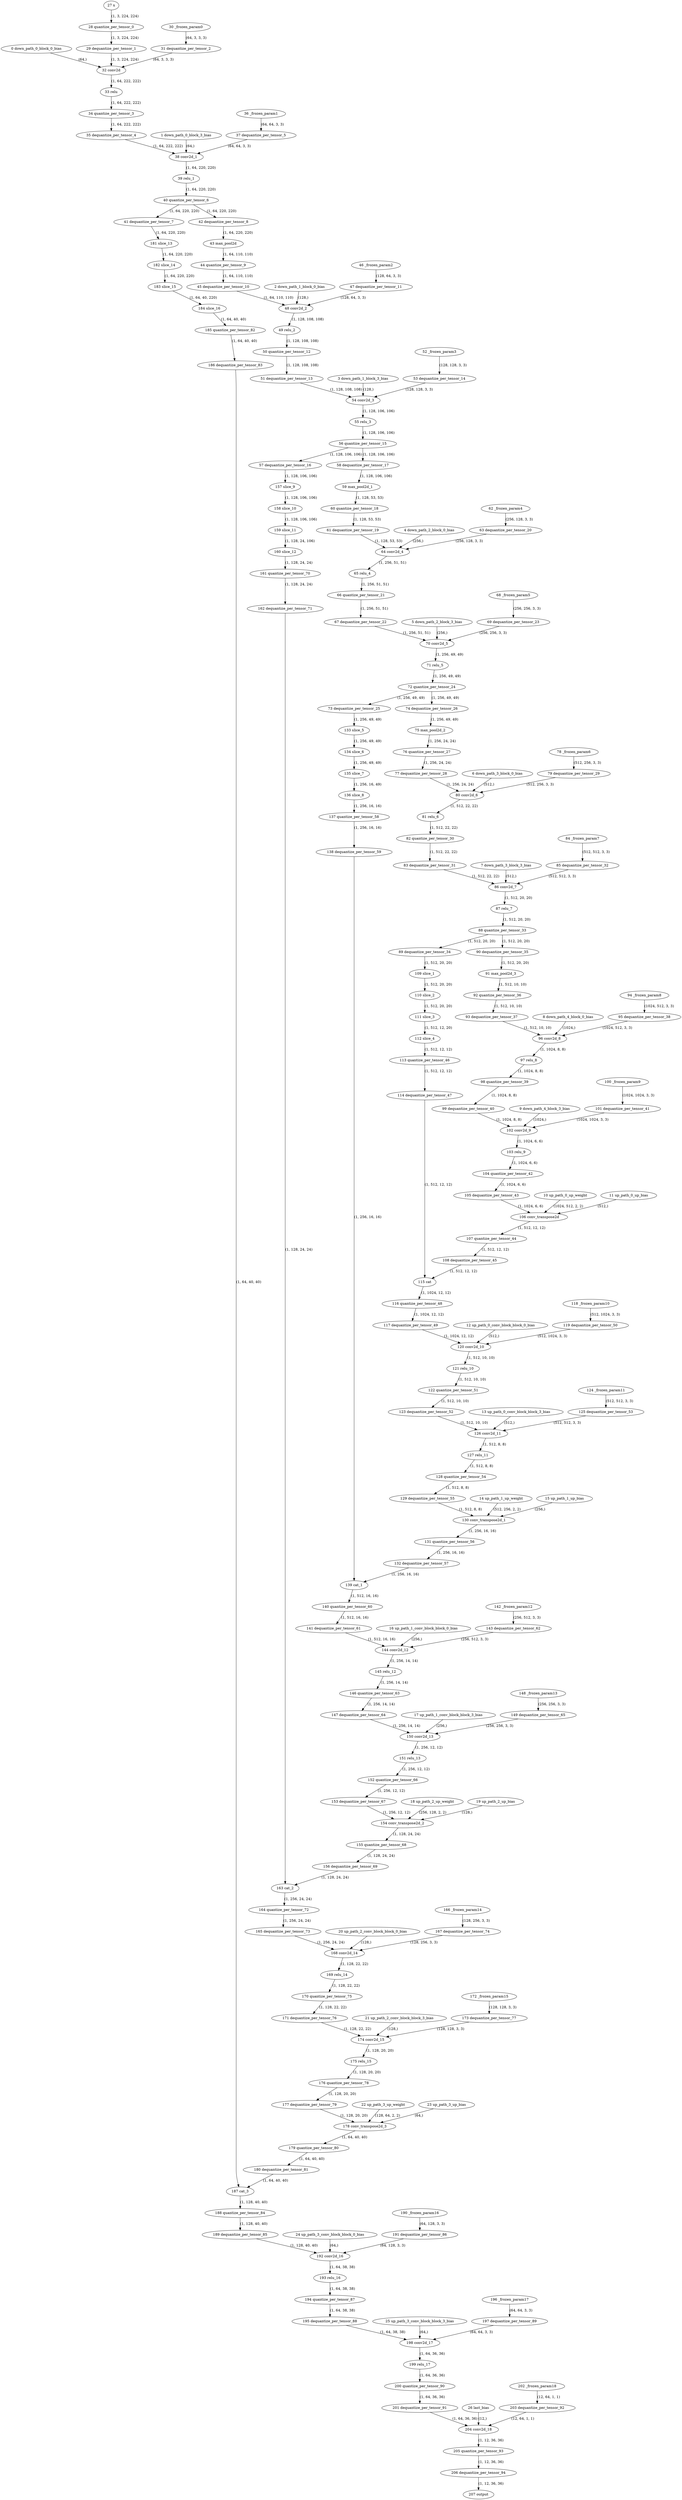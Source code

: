 strict digraph {
"0 down_path_0_block_0_bias" [id=0, type="get_attr"];
"1 down_path_0_block_3_bias" [id=1, type="get_attr"];
"2 down_path_1_block_0_bias" [id=2, type="get_attr"];
"3 down_path_1_block_3_bias" [id=3, type="get_attr"];
"4 down_path_2_block_0_bias" [id=4, type="get_attr"];
"5 down_path_2_block_3_bias" [id=5, type="get_attr"];
"6 down_path_3_block_0_bias" [id=6, type="get_attr"];
"7 down_path_3_block_3_bias" [id=7, type="get_attr"];
"8 down_path_4_block_0_bias" [id=8, type="get_attr"];
"9 down_path_4_block_3_bias" [id=9, type="get_attr"];
"10 up_path_0_up_weight" [id=10, type="get_attr"];
"11 up_path_0_up_bias" [id=11, type="get_attr"];
"12 up_path_0_conv_block_block_0_bias" [id=12, type="get_attr"];
"13 up_path_0_conv_block_block_3_bias" [id=13, type="get_attr"];
"14 up_path_1_up_weight" [id=14, type="get_attr"];
"15 up_path_1_up_bias" [id=15, type="get_attr"];
"16 up_path_1_conv_block_block_0_bias" [id=16, type="get_attr"];
"17 up_path_1_conv_block_block_3_bias" [id=17, type="get_attr"];
"18 up_path_2_up_weight" [id=18, type="get_attr"];
"19 up_path_2_up_bias" [id=19, type="get_attr"];
"20 up_path_2_conv_block_block_0_bias" [id=20, type="get_attr"];
"21 up_path_2_conv_block_block_3_bias" [id=21, type="get_attr"];
"22 up_path_3_up_weight" [id=22, type="get_attr"];
"23 up_path_3_up_bias" [id=23, type="get_attr"];
"24 up_path_3_conv_block_block_0_bias" [id=24, type="get_attr"];
"25 up_path_3_conv_block_block_3_bias" [id=25, type="get_attr"];
"26 last_bias" [id=26, type="get_attr"];
"27 x" [id=27, type=input];
"28 quantize_per_tensor_0" [id=28, type="quantize_per_tensor"];
"29 dequantize_per_tensor_1" [id=29, type="dequantize_per_tensor"];
"30 _frozen_param0" [id=30, type="get_attr"];
"31 dequantize_per_tensor_2" [id=31, type="dequantize_per_tensor"];
"32 conv2d" [id=32, type=conv2d];
"33 relu" [id=33, type=relu];
"34 quantize_per_tensor_3" [id=34, type="quantize_per_tensor"];
"35 dequantize_per_tensor_4" [id=35, type="dequantize_per_tensor"];
"36 _frozen_param1" [id=36, type="get_attr"];
"37 dequantize_per_tensor_5" [id=37, type="dequantize_per_tensor"];
"38 conv2d_1" [id=38, type=conv2d];
"39 relu_1" [id=39, type=relu];
"40 quantize_per_tensor_6" [id=40, type="quantize_per_tensor"];
"41 dequantize_per_tensor_7" [id=41, type="dequantize_per_tensor"];
"42 dequantize_per_tensor_8" [id=42, type="dequantize_per_tensor"];
"43 max_pool2d" [id=43, type="max_pool2d"];
"44 quantize_per_tensor_9" [id=44, type="quantize_per_tensor"];
"45 dequantize_per_tensor_10" [id=45, type="dequantize_per_tensor"];
"46 _frozen_param2" [id=46, type="get_attr"];
"47 dequantize_per_tensor_11" [id=47, type="dequantize_per_tensor"];
"48 conv2d_2" [id=48, type=conv2d];
"49 relu_2" [id=49, type=relu];
"50 quantize_per_tensor_12" [id=50, type="quantize_per_tensor"];
"51 dequantize_per_tensor_13" [id=51, type="dequantize_per_tensor"];
"52 _frozen_param3" [id=52, type="get_attr"];
"53 dequantize_per_tensor_14" [id=53, type="dequantize_per_tensor"];
"54 conv2d_3" [id=54, type=conv2d];
"55 relu_3" [id=55, type=relu];
"56 quantize_per_tensor_15" [id=56, type="quantize_per_tensor"];
"57 dequantize_per_tensor_16" [id=57, type="dequantize_per_tensor"];
"58 dequantize_per_tensor_17" [id=58, type="dequantize_per_tensor"];
"59 max_pool2d_1" [id=59, type="max_pool2d"];
"60 quantize_per_tensor_18" [id=60, type="quantize_per_tensor"];
"61 dequantize_per_tensor_19" [id=61, type="dequantize_per_tensor"];
"62 _frozen_param4" [id=62, type="get_attr"];
"63 dequantize_per_tensor_20" [id=63, type="dequantize_per_tensor"];
"64 conv2d_4" [id=64, type=conv2d];
"65 relu_4" [id=65, type=relu];
"66 quantize_per_tensor_21" [id=66, type="quantize_per_tensor"];
"67 dequantize_per_tensor_22" [id=67, type="dequantize_per_tensor"];
"68 _frozen_param5" [id=68, type="get_attr"];
"69 dequantize_per_tensor_23" [id=69, type="dequantize_per_tensor"];
"70 conv2d_5" [id=70, type=conv2d];
"71 relu_5" [id=71, type=relu];
"72 quantize_per_tensor_24" [id=72, type="quantize_per_tensor"];
"73 dequantize_per_tensor_25" [id=73, type="dequantize_per_tensor"];
"74 dequantize_per_tensor_26" [id=74, type="dequantize_per_tensor"];
"75 max_pool2d_2" [id=75, type="max_pool2d"];
"76 quantize_per_tensor_27" [id=76, type="quantize_per_tensor"];
"77 dequantize_per_tensor_28" [id=77, type="dequantize_per_tensor"];
"78 _frozen_param6" [id=78, type="get_attr"];
"79 dequantize_per_tensor_29" [id=79, type="dequantize_per_tensor"];
"80 conv2d_6" [id=80, type=conv2d];
"81 relu_6" [id=81, type=relu];
"82 quantize_per_tensor_30" [id=82, type="quantize_per_tensor"];
"83 dequantize_per_tensor_31" [id=83, type="dequantize_per_tensor"];
"84 _frozen_param7" [id=84, type="get_attr"];
"85 dequantize_per_tensor_32" [id=85, type="dequantize_per_tensor"];
"86 conv2d_7" [id=86, type=conv2d];
"87 relu_7" [id=87, type=relu];
"88 quantize_per_tensor_33" [id=88, type="quantize_per_tensor"];
"89 dequantize_per_tensor_34" [id=89, type="dequantize_per_tensor"];
"90 dequantize_per_tensor_35" [id=90, type="dequantize_per_tensor"];
"91 max_pool2d_3" [id=91, type="max_pool2d"];
"92 quantize_per_tensor_36" [id=92, type="quantize_per_tensor"];
"93 dequantize_per_tensor_37" [id=93, type="dequantize_per_tensor"];
"94 _frozen_param8" [id=94, type="get_attr"];
"95 dequantize_per_tensor_38" [id=95, type="dequantize_per_tensor"];
"96 conv2d_8" [id=96, type=conv2d];
"97 relu_8" [id=97, type=relu];
"98 quantize_per_tensor_39" [id=98, type="quantize_per_tensor"];
"99 dequantize_per_tensor_40" [id=99, type="dequantize_per_tensor"];
"100 _frozen_param9" [id=100, type="get_attr"];
"101 dequantize_per_tensor_41" [id=101, type="dequantize_per_tensor"];
"102 conv2d_9" [id=102, type=conv2d];
"103 relu_9" [id=103, type=relu];
"104 quantize_per_tensor_42" [id=104, type="quantize_per_tensor"];
"105 dequantize_per_tensor_43" [id=105, type="dequantize_per_tensor"];
"106 conv_transpose2d" [id=106, type="conv_transpose2d"];
"107 quantize_per_tensor_44" [id=107, type="quantize_per_tensor"];
"108 dequantize_per_tensor_45" [id=108, type="dequantize_per_tensor"];
"109 slice_1" [id=109, type=slice];
"110 slice_2" [id=110, type=slice];
"111 slice_3" [id=111, type=slice];
"112 slice_4" [id=112, type=slice];
"113 quantize_per_tensor_46" [id=113, type="quantize_per_tensor"];
"114 dequantize_per_tensor_47" [id=114, type="dequantize_per_tensor"];
"115 cat" [id=115, type=cat];
"116 quantize_per_tensor_48" [id=116, type="quantize_per_tensor"];
"117 dequantize_per_tensor_49" [id=117, type="dequantize_per_tensor"];
"118 _frozen_param10" [id=118, type="get_attr"];
"119 dequantize_per_tensor_50" [id=119, type="dequantize_per_tensor"];
"120 conv2d_10" [id=120, type=conv2d];
"121 relu_10" [id=121, type=relu];
"122 quantize_per_tensor_51" [id=122, type="quantize_per_tensor"];
"123 dequantize_per_tensor_52" [id=123, type="dequantize_per_tensor"];
"124 _frozen_param11" [id=124, type="get_attr"];
"125 dequantize_per_tensor_53" [id=125, type="dequantize_per_tensor"];
"126 conv2d_11" [id=126, type=conv2d];
"127 relu_11" [id=127, type=relu];
"128 quantize_per_tensor_54" [id=128, type="quantize_per_tensor"];
"129 dequantize_per_tensor_55" [id=129, type="dequantize_per_tensor"];
"130 conv_transpose2d_1" [id=130, type="conv_transpose2d"];
"131 quantize_per_tensor_56" [id=131, type="quantize_per_tensor"];
"132 dequantize_per_tensor_57" [id=132, type="dequantize_per_tensor"];
"133 slice_5" [id=133, type=slice];
"134 slice_6" [id=134, type=slice];
"135 slice_7" [id=135, type=slice];
"136 slice_8" [id=136, type=slice];
"137 quantize_per_tensor_58" [id=137, type="quantize_per_tensor"];
"138 dequantize_per_tensor_59" [id=138, type="dequantize_per_tensor"];
"139 cat_1" [id=139, type=cat];
"140 quantize_per_tensor_60" [id=140, type="quantize_per_tensor"];
"141 dequantize_per_tensor_61" [id=141, type="dequantize_per_tensor"];
"142 _frozen_param12" [id=142, type="get_attr"];
"143 dequantize_per_tensor_62" [id=143, type="dequantize_per_tensor"];
"144 conv2d_12" [id=144, type=conv2d];
"145 relu_12" [id=145, type=relu];
"146 quantize_per_tensor_63" [id=146, type="quantize_per_tensor"];
"147 dequantize_per_tensor_64" [id=147, type="dequantize_per_tensor"];
"148 _frozen_param13" [id=148, type="get_attr"];
"149 dequantize_per_tensor_65" [id=149, type="dequantize_per_tensor"];
"150 conv2d_13" [id=150, type=conv2d];
"151 relu_13" [id=151, type=relu];
"152 quantize_per_tensor_66" [id=152, type="quantize_per_tensor"];
"153 dequantize_per_tensor_67" [id=153, type="dequantize_per_tensor"];
"154 conv_transpose2d_2" [id=154, type="conv_transpose2d"];
"155 quantize_per_tensor_68" [id=155, type="quantize_per_tensor"];
"156 dequantize_per_tensor_69" [id=156, type="dequantize_per_tensor"];
"157 slice_9" [id=157, type=slice];
"158 slice_10" [id=158, type=slice];
"159 slice_11" [id=159, type=slice];
"160 slice_12" [id=160, type=slice];
"161 quantize_per_tensor_70" [id=161, type="quantize_per_tensor"];
"162 dequantize_per_tensor_71" [id=162, type="dequantize_per_tensor"];
"163 cat_2" [id=163, type=cat];
"164 quantize_per_tensor_72" [id=164, type="quantize_per_tensor"];
"165 dequantize_per_tensor_73" [id=165, type="dequantize_per_tensor"];
"166 _frozen_param14" [id=166, type="get_attr"];
"167 dequantize_per_tensor_74" [id=167, type="dequantize_per_tensor"];
"168 conv2d_14" [id=168, type=conv2d];
"169 relu_14" [id=169, type=relu];
"170 quantize_per_tensor_75" [id=170, type="quantize_per_tensor"];
"171 dequantize_per_tensor_76" [id=171, type="dequantize_per_tensor"];
"172 _frozen_param15" [id=172, type="get_attr"];
"173 dequantize_per_tensor_77" [id=173, type="dequantize_per_tensor"];
"174 conv2d_15" [id=174, type=conv2d];
"175 relu_15" [id=175, type=relu];
"176 quantize_per_tensor_78" [id=176, type="quantize_per_tensor"];
"177 dequantize_per_tensor_79" [id=177, type="dequantize_per_tensor"];
"178 conv_transpose2d_3" [id=178, type="conv_transpose2d"];
"179 quantize_per_tensor_80" [id=179, type="quantize_per_tensor"];
"180 dequantize_per_tensor_81" [id=180, type="dequantize_per_tensor"];
"181 slice_13" [id=181, type=slice];
"182 slice_14" [id=182, type=slice];
"183 slice_15" [id=183, type=slice];
"184 slice_16" [id=184, type=slice];
"185 quantize_per_tensor_82" [id=185, type="quantize_per_tensor"];
"186 dequantize_per_tensor_83" [id=186, type="dequantize_per_tensor"];
"187 cat_3" [id=187, type=cat];
"188 quantize_per_tensor_84" [id=188, type="quantize_per_tensor"];
"189 dequantize_per_tensor_85" [id=189, type="dequantize_per_tensor"];
"190 _frozen_param16" [id=190, type="get_attr"];
"191 dequantize_per_tensor_86" [id=191, type="dequantize_per_tensor"];
"192 conv2d_16" [id=192, type=conv2d];
"193 relu_16" [id=193, type=relu];
"194 quantize_per_tensor_87" [id=194, type="quantize_per_tensor"];
"195 dequantize_per_tensor_88" [id=195, type="dequantize_per_tensor"];
"196 _frozen_param17" [id=196, type="get_attr"];
"197 dequantize_per_tensor_89" [id=197, type="dequantize_per_tensor"];
"198 conv2d_17" [id=198, type=conv2d];
"199 relu_17" [id=199, type=relu];
"200 quantize_per_tensor_90" [id=200, type="quantize_per_tensor"];
"201 dequantize_per_tensor_91" [id=201, type="dequantize_per_tensor"];
"202 _frozen_param18" [id=202, type="get_attr"];
"203 dequantize_per_tensor_92" [id=203, type="dequantize_per_tensor"];
"204 conv2d_18" [id=204, type=conv2d];
"205 quantize_per_tensor_93" [id=205, type="quantize_per_tensor"];
"206 dequantize_per_tensor_94" [id=206, type="dequantize_per_tensor"];
"207 output" [id=207, type=output];
"0 down_path_0_block_0_bias" -> "32 conv2d" [style=solid, label="(64,)"];
"1 down_path_0_block_3_bias" -> "38 conv2d_1" [style=solid, label="(64,)"];
"2 down_path_1_block_0_bias" -> "48 conv2d_2" [style=solid, label="(128,)"];
"3 down_path_1_block_3_bias" -> "54 conv2d_3" [style=solid, label="(128,)"];
"4 down_path_2_block_0_bias" -> "64 conv2d_4" [style=solid, label="(256,)"];
"5 down_path_2_block_3_bias" -> "70 conv2d_5" [style=solid, label="(256,)"];
"6 down_path_3_block_0_bias" -> "80 conv2d_6" [style=solid, label="(512,)"];
"7 down_path_3_block_3_bias" -> "86 conv2d_7" [style=solid, label="(512,)"];
"8 down_path_4_block_0_bias" -> "96 conv2d_8" [style=solid, label="(1024,)"];
"9 down_path_4_block_3_bias" -> "102 conv2d_9" [style=solid, label="(1024,)"];
"10 up_path_0_up_weight" -> "106 conv_transpose2d" [style=solid, label="(1024, 512, 2, 2)"];
"11 up_path_0_up_bias" -> "106 conv_transpose2d" [style=solid, label="(512,)"];
"12 up_path_0_conv_block_block_0_bias" -> "120 conv2d_10" [style=solid, label="(512,)"];
"13 up_path_0_conv_block_block_3_bias" -> "126 conv2d_11" [style=solid, label="(512,)"];
"14 up_path_1_up_weight" -> "130 conv_transpose2d_1" [style=solid, label="(512, 256, 2, 2)"];
"15 up_path_1_up_bias" -> "130 conv_transpose2d_1" [style=solid, label="(256,)"];
"16 up_path_1_conv_block_block_0_bias" -> "144 conv2d_12" [style=solid, label="(256,)"];
"17 up_path_1_conv_block_block_3_bias" -> "150 conv2d_13" [style=solid, label="(256,)"];
"18 up_path_2_up_weight" -> "154 conv_transpose2d_2" [style=solid, label="(256, 128, 2, 2)"];
"19 up_path_2_up_bias" -> "154 conv_transpose2d_2" [style=solid, label="(128,)"];
"20 up_path_2_conv_block_block_0_bias" -> "168 conv2d_14" [style=solid, label="(128,)"];
"21 up_path_2_conv_block_block_3_bias" -> "174 conv2d_15" [style=solid, label="(128,)"];
"22 up_path_3_up_weight" -> "178 conv_transpose2d_3" [style=solid, label="(128, 64, 2, 2)"];
"23 up_path_3_up_bias" -> "178 conv_transpose2d_3" [style=solid, label="(64,)"];
"24 up_path_3_conv_block_block_0_bias" -> "192 conv2d_16" [style=solid, label="(64,)"];
"25 up_path_3_conv_block_block_3_bias" -> "198 conv2d_17" [style=solid, label="(64,)"];
"26 last_bias" -> "204 conv2d_18" [style=solid, label="(12,)"];
"27 x" -> "28 quantize_per_tensor_0" [style=solid, label="(1, 3, 224, 224)"];
"28 quantize_per_tensor_0" -> "29 dequantize_per_tensor_1" [style=solid, label="(1, 3, 224, 224)"];
"29 dequantize_per_tensor_1" -> "32 conv2d" [style=solid, label="(1, 3, 224, 224)"];
"30 _frozen_param0" -> "31 dequantize_per_tensor_2" [style=solid, label="(64, 3, 3, 3)"];
"31 dequantize_per_tensor_2" -> "32 conv2d" [style=solid, label="(64, 3, 3, 3)"];
"32 conv2d" -> "33 relu" [style=solid, label="(1, 64, 222, 222)"];
"33 relu" -> "34 quantize_per_tensor_3" [style=solid, label="(1, 64, 222, 222)"];
"34 quantize_per_tensor_3" -> "35 dequantize_per_tensor_4" [style=solid, label="(1, 64, 222, 222)"];
"35 dequantize_per_tensor_4" -> "38 conv2d_1" [style=solid, label="(1, 64, 222, 222)"];
"36 _frozen_param1" -> "37 dequantize_per_tensor_5" [style=solid, label="(64, 64, 3, 3)"];
"37 dequantize_per_tensor_5" -> "38 conv2d_1" [style=solid, label="(64, 64, 3, 3)"];
"38 conv2d_1" -> "39 relu_1" [style=solid, label="(1, 64, 220, 220)"];
"39 relu_1" -> "40 quantize_per_tensor_6" [style=solid, label="(1, 64, 220, 220)"];
"40 quantize_per_tensor_6" -> "41 dequantize_per_tensor_7" [style=solid, label="(1, 64, 220, 220)"];
"40 quantize_per_tensor_6" -> "42 dequantize_per_tensor_8" [style=solid, label="(1, 64, 220, 220)"];
"41 dequantize_per_tensor_7" -> "181 slice_13" [style=solid, label="(1, 64, 220, 220)"];
"42 dequantize_per_tensor_8" -> "43 max_pool2d" [style=solid, label="(1, 64, 220, 220)"];
"43 max_pool2d" -> "44 quantize_per_tensor_9" [style=solid, label="(1, 64, 110, 110)"];
"44 quantize_per_tensor_9" -> "45 dequantize_per_tensor_10" [style=solid, label="(1, 64, 110, 110)"];
"45 dequantize_per_tensor_10" -> "48 conv2d_2" [style=solid, label="(1, 64, 110, 110)"];
"46 _frozen_param2" -> "47 dequantize_per_tensor_11" [style=solid, label="(128, 64, 3, 3)"];
"47 dequantize_per_tensor_11" -> "48 conv2d_2" [style=solid, label="(128, 64, 3, 3)"];
"48 conv2d_2" -> "49 relu_2" [style=solid, label="(1, 128, 108, 108)"];
"49 relu_2" -> "50 quantize_per_tensor_12" [style=solid, label="(1, 128, 108, 108)"];
"50 quantize_per_tensor_12" -> "51 dequantize_per_tensor_13" [style=solid, label="(1, 128, 108, 108)"];
"51 dequantize_per_tensor_13" -> "54 conv2d_3" [style=solid, label="(1, 128, 108, 108)"];
"52 _frozen_param3" -> "53 dequantize_per_tensor_14" [style=solid, label="(128, 128, 3, 3)"];
"53 dequantize_per_tensor_14" -> "54 conv2d_3" [style=solid, label="(128, 128, 3, 3)"];
"54 conv2d_3" -> "55 relu_3" [style=solid, label="(1, 128, 106, 106)"];
"55 relu_3" -> "56 quantize_per_tensor_15" [style=solid, label="(1, 128, 106, 106)"];
"56 quantize_per_tensor_15" -> "57 dequantize_per_tensor_16" [style=solid, label="(1, 128, 106, 106)"];
"56 quantize_per_tensor_15" -> "58 dequantize_per_tensor_17" [style=solid, label="(1, 128, 106, 106)"];
"57 dequantize_per_tensor_16" -> "157 slice_9" [style=solid, label="(1, 128, 106, 106)"];
"58 dequantize_per_tensor_17" -> "59 max_pool2d_1" [style=solid, label="(1, 128, 106, 106)"];
"59 max_pool2d_1" -> "60 quantize_per_tensor_18" [style=solid, label="(1, 128, 53, 53)"];
"60 quantize_per_tensor_18" -> "61 dequantize_per_tensor_19" [style=solid, label="(1, 128, 53, 53)"];
"61 dequantize_per_tensor_19" -> "64 conv2d_4" [style=solid, label="(1, 128, 53, 53)"];
"62 _frozen_param4" -> "63 dequantize_per_tensor_20" [style=solid, label="(256, 128, 3, 3)"];
"63 dequantize_per_tensor_20" -> "64 conv2d_4" [style=solid, label="(256, 128, 3, 3)"];
"64 conv2d_4" -> "65 relu_4" [style=solid, label="(1, 256, 51, 51)"];
"65 relu_4" -> "66 quantize_per_tensor_21" [style=solid, label="(1, 256, 51, 51)"];
"66 quantize_per_tensor_21" -> "67 dequantize_per_tensor_22" [style=solid, label="(1, 256, 51, 51)"];
"67 dequantize_per_tensor_22" -> "70 conv2d_5" [style=solid, label="(1, 256, 51, 51)"];
"68 _frozen_param5" -> "69 dequantize_per_tensor_23" [style=solid, label="(256, 256, 3, 3)"];
"69 dequantize_per_tensor_23" -> "70 conv2d_5" [style=solid, label="(256, 256, 3, 3)"];
"70 conv2d_5" -> "71 relu_5" [style=solid, label="(1, 256, 49, 49)"];
"71 relu_5" -> "72 quantize_per_tensor_24" [style=solid, label="(1, 256, 49, 49)"];
"72 quantize_per_tensor_24" -> "73 dequantize_per_tensor_25" [style=solid, label="(1, 256, 49, 49)"];
"72 quantize_per_tensor_24" -> "74 dequantize_per_tensor_26" [style=solid, label="(1, 256, 49, 49)"];
"73 dequantize_per_tensor_25" -> "133 slice_5" [style=solid, label="(1, 256, 49, 49)"];
"74 dequantize_per_tensor_26" -> "75 max_pool2d_2" [style=solid, label="(1, 256, 49, 49)"];
"75 max_pool2d_2" -> "76 quantize_per_tensor_27" [style=solid, label="(1, 256, 24, 24)"];
"76 quantize_per_tensor_27" -> "77 dequantize_per_tensor_28" [style=solid, label="(1, 256, 24, 24)"];
"77 dequantize_per_tensor_28" -> "80 conv2d_6" [style=solid, label="(1, 256, 24, 24)"];
"78 _frozen_param6" -> "79 dequantize_per_tensor_29" [style=solid, label="(512, 256, 3, 3)"];
"79 dequantize_per_tensor_29" -> "80 conv2d_6" [style=solid, label="(512, 256, 3, 3)"];
"80 conv2d_6" -> "81 relu_6" [style=solid, label="(1, 512, 22, 22)"];
"81 relu_6" -> "82 quantize_per_tensor_30" [style=solid, label="(1, 512, 22, 22)"];
"82 quantize_per_tensor_30" -> "83 dequantize_per_tensor_31" [style=solid, label="(1, 512, 22, 22)"];
"83 dequantize_per_tensor_31" -> "86 conv2d_7" [style=solid, label="(1, 512, 22, 22)"];
"84 _frozen_param7" -> "85 dequantize_per_tensor_32" [style=solid, label="(512, 512, 3, 3)"];
"85 dequantize_per_tensor_32" -> "86 conv2d_7" [style=solid, label="(512, 512, 3, 3)"];
"86 conv2d_7" -> "87 relu_7" [style=solid, label="(1, 512, 20, 20)"];
"87 relu_7" -> "88 quantize_per_tensor_33" [style=solid, label="(1, 512, 20, 20)"];
"88 quantize_per_tensor_33" -> "89 dequantize_per_tensor_34" [style=solid, label="(1, 512, 20, 20)"];
"88 quantize_per_tensor_33" -> "90 dequantize_per_tensor_35" [style=solid, label="(1, 512, 20, 20)"];
"89 dequantize_per_tensor_34" -> "109 slice_1" [style=solid, label="(1, 512, 20, 20)"];
"90 dequantize_per_tensor_35" -> "91 max_pool2d_3" [style=solid, label="(1, 512, 20, 20)"];
"91 max_pool2d_3" -> "92 quantize_per_tensor_36" [style=solid, label="(1, 512, 10, 10)"];
"92 quantize_per_tensor_36" -> "93 dequantize_per_tensor_37" [style=solid, label="(1, 512, 10, 10)"];
"93 dequantize_per_tensor_37" -> "96 conv2d_8" [style=solid, label="(1, 512, 10, 10)"];
"94 _frozen_param8" -> "95 dequantize_per_tensor_38" [style=solid, label="(1024, 512, 3, 3)"];
"95 dequantize_per_tensor_38" -> "96 conv2d_8" [style=solid, label="(1024, 512, 3, 3)"];
"96 conv2d_8" -> "97 relu_8" [style=solid, label="(1, 1024, 8, 8)"];
"97 relu_8" -> "98 quantize_per_tensor_39" [style=solid, label="(1, 1024, 8, 8)"];
"98 quantize_per_tensor_39" -> "99 dequantize_per_tensor_40" [style=solid, label="(1, 1024, 8, 8)"];
"99 dequantize_per_tensor_40" -> "102 conv2d_9" [style=solid, label="(1, 1024, 8, 8)"];
"100 _frozen_param9" -> "101 dequantize_per_tensor_41" [style=solid, label="(1024, 1024, 3, 3)"];
"101 dequantize_per_tensor_41" -> "102 conv2d_9" [style=solid, label="(1024, 1024, 3, 3)"];
"102 conv2d_9" -> "103 relu_9" [style=solid, label="(1, 1024, 6, 6)"];
"103 relu_9" -> "104 quantize_per_tensor_42" [style=solid, label="(1, 1024, 6, 6)"];
"104 quantize_per_tensor_42" -> "105 dequantize_per_tensor_43" [style=solid, label="(1, 1024, 6, 6)"];
"105 dequantize_per_tensor_43" -> "106 conv_transpose2d" [style=solid, label="(1, 1024, 6, 6)"];
"106 conv_transpose2d" -> "107 quantize_per_tensor_44" [style=solid, label="(1, 512, 12, 12)"];
"107 quantize_per_tensor_44" -> "108 dequantize_per_tensor_45" [style=solid, label="(1, 512, 12, 12)"];
"108 dequantize_per_tensor_45" -> "115 cat" [style=solid, label="(1, 512, 12, 12)"];
"109 slice_1" -> "110 slice_2" [style=solid, label="(1, 512, 20, 20)"];
"110 slice_2" -> "111 slice_3" [style=solid, label="(1, 512, 20, 20)"];
"111 slice_3" -> "112 slice_4" [style=solid, label="(1, 512, 12, 20)"];
"112 slice_4" -> "113 quantize_per_tensor_46" [style=solid, label="(1, 512, 12, 12)"];
"113 quantize_per_tensor_46" -> "114 dequantize_per_tensor_47" [style=solid, label="(1, 512, 12, 12)"];
"114 dequantize_per_tensor_47" -> "115 cat" [style=solid, label="(1, 512, 12, 12)"];
"115 cat" -> "116 quantize_per_tensor_48" [style=solid, label="(1, 1024, 12, 12)"];
"116 quantize_per_tensor_48" -> "117 dequantize_per_tensor_49" [style=solid, label="(1, 1024, 12, 12)"];
"117 dequantize_per_tensor_49" -> "120 conv2d_10" [style=solid, label="(1, 1024, 12, 12)"];
"118 _frozen_param10" -> "119 dequantize_per_tensor_50" [style=solid, label="(512, 1024, 3, 3)"];
"119 dequantize_per_tensor_50" -> "120 conv2d_10" [style=solid, label="(512, 1024, 3, 3)"];
"120 conv2d_10" -> "121 relu_10" [style=solid, label="(1, 512, 10, 10)"];
"121 relu_10" -> "122 quantize_per_tensor_51" [style=solid, label="(1, 512, 10, 10)"];
"122 quantize_per_tensor_51" -> "123 dequantize_per_tensor_52" [style=solid, label="(1, 512, 10, 10)"];
"123 dequantize_per_tensor_52" -> "126 conv2d_11" [style=solid, label="(1, 512, 10, 10)"];
"124 _frozen_param11" -> "125 dequantize_per_tensor_53" [style=solid, label="(512, 512, 3, 3)"];
"125 dequantize_per_tensor_53" -> "126 conv2d_11" [style=solid, label="(512, 512, 3, 3)"];
"126 conv2d_11" -> "127 relu_11" [style=solid, label="(1, 512, 8, 8)"];
"127 relu_11" -> "128 quantize_per_tensor_54" [style=solid, label="(1, 512, 8, 8)"];
"128 quantize_per_tensor_54" -> "129 dequantize_per_tensor_55" [style=solid, label="(1, 512, 8, 8)"];
"129 dequantize_per_tensor_55" -> "130 conv_transpose2d_1" [style=solid, label="(1, 512, 8, 8)"];
"130 conv_transpose2d_1" -> "131 quantize_per_tensor_56" [style=solid, label="(1, 256, 16, 16)"];
"131 quantize_per_tensor_56" -> "132 dequantize_per_tensor_57" [style=solid, label="(1, 256, 16, 16)"];
"132 dequantize_per_tensor_57" -> "139 cat_1" [style=solid, label="(1, 256, 16, 16)"];
"133 slice_5" -> "134 slice_6" [style=solid, label="(1, 256, 49, 49)"];
"134 slice_6" -> "135 slice_7" [style=solid, label="(1, 256, 49, 49)"];
"135 slice_7" -> "136 slice_8" [style=solid, label="(1, 256, 16, 49)"];
"136 slice_8" -> "137 quantize_per_tensor_58" [style=solid, label="(1, 256, 16, 16)"];
"137 quantize_per_tensor_58" -> "138 dequantize_per_tensor_59" [style=solid, label="(1, 256, 16, 16)"];
"138 dequantize_per_tensor_59" -> "139 cat_1" [style=solid, label="(1, 256, 16, 16)"];
"139 cat_1" -> "140 quantize_per_tensor_60" [style=solid, label="(1, 512, 16, 16)"];
"140 quantize_per_tensor_60" -> "141 dequantize_per_tensor_61" [style=solid, label="(1, 512, 16, 16)"];
"141 dequantize_per_tensor_61" -> "144 conv2d_12" [style=solid, label="(1, 512, 16, 16)"];
"142 _frozen_param12" -> "143 dequantize_per_tensor_62" [style=solid, label="(256, 512, 3, 3)"];
"143 dequantize_per_tensor_62" -> "144 conv2d_12" [style=solid, label="(256, 512, 3, 3)"];
"144 conv2d_12" -> "145 relu_12" [style=solid, label="(1, 256, 14, 14)"];
"145 relu_12" -> "146 quantize_per_tensor_63" [style=solid, label="(1, 256, 14, 14)"];
"146 quantize_per_tensor_63" -> "147 dequantize_per_tensor_64" [style=solid, label="(1, 256, 14, 14)"];
"147 dequantize_per_tensor_64" -> "150 conv2d_13" [style=solid, label="(1, 256, 14, 14)"];
"148 _frozen_param13" -> "149 dequantize_per_tensor_65" [style=solid, label="(256, 256, 3, 3)"];
"149 dequantize_per_tensor_65" -> "150 conv2d_13" [style=solid, label="(256, 256, 3, 3)"];
"150 conv2d_13" -> "151 relu_13" [style=solid, label="(1, 256, 12, 12)"];
"151 relu_13" -> "152 quantize_per_tensor_66" [style=solid, label="(1, 256, 12, 12)"];
"152 quantize_per_tensor_66" -> "153 dequantize_per_tensor_67" [style=solid, label="(1, 256, 12, 12)"];
"153 dequantize_per_tensor_67" -> "154 conv_transpose2d_2" [style=solid, label="(1, 256, 12, 12)"];
"154 conv_transpose2d_2" -> "155 quantize_per_tensor_68" [style=solid, label="(1, 128, 24, 24)"];
"155 quantize_per_tensor_68" -> "156 dequantize_per_tensor_69" [style=solid, label="(1, 128, 24, 24)"];
"156 dequantize_per_tensor_69" -> "163 cat_2" [style=solid, label="(1, 128, 24, 24)"];
"157 slice_9" -> "158 slice_10" [style=solid, label="(1, 128, 106, 106)"];
"158 slice_10" -> "159 slice_11" [style=solid, label="(1, 128, 106, 106)"];
"159 slice_11" -> "160 slice_12" [style=solid, label="(1, 128, 24, 106)"];
"160 slice_12" -> "161 quantize_per_tensor_70" [style=solid, label="(1, 128, 24, 24)"];
"161 quantize_per_tensor_70" -> "162 dequantize_per_tensor_71" [style=solid, label="(1, 128, 24, 24)"];
"162 dequantize_per_tensor_71" -> "163 cat_2" [style=solid, label="(1, 128, 24, 24)"];
"163 cat_2" -> "164 quantize_per_tensor_72" [style=solid, label="(1, 256, 24, 24)"];
"164 quantize_per_tensor_72" -> "165 dequantize_per_tensor_73" [style=solid, label="(1, 256, 24, 24)"];
"165 dequantize_per_tensor_73" -> "168 conv2d_14" [style=solid, label="(1, 256, 24, 24)"];
"166 _frozen_param14" -> "167 dequantize_per_tensor_74" [style=solid, label="(128, 256, 3, 3)"];
"167 dequantize_per_tensor_74" -> "168 conv2d_14" [style=solid, label="(128, 256, 3, 3)"];
"168 conv2d_14" -> "169 relu_14" [style=solid, label="(1, 128, 22, 22)"];
"169 relu_14" -> "170 quantize_per_tensor_75" [style=solid, label="(1, 128, 22, 22)"];
"170 quantize_per_tensor_75" -> "171 dequantize_per_tensor_76" [style=solid, label="(1, 128, 22, 22)"];
"171 dequantize_per_tensor_76" -> "174 conv2d_15" [style=solid, label="(1, 128, 22, 22)"];
"172 _frozen_param15" -> "173 dequantize_per_tensor_77" [style=solid, label="(128, 128, 3, 3)"];
"173 dequantize_per_tensor_77" -> "174 conv2d_15" [style=solid, label="(128, 128, 3, 3)"];
"174 conv2d_15" -> "175 relu_15" [style=solid, label="(1, 128, 20, 20)"];
"175 relu_15" -> "176 quantize_per_tensor_78" [style=solid, label="(1, 128, 20, 20)"];
"176 quantize_per_tensor_78" -> "177 dequantize_per_tensor_79" [style=solid, label="(1, 128, 20, 20)"];
"177 dequantize_per_tensor_79" -> "178 conv_transpose2d_3" [style=solid, label="(1, 128, 20, 20)"];
"178 conv_transpose2d_3" -> "179 quantize_per_tensor_80" [style=solid, label="(1, 64, 40, 40)"];
"179 quantize_per_tensor_80" -> "180 dequantize_per_tensor_81" [style=solid, label="(1, 64, 40, 40)"];
"180 dequantize_per_tensor_81" -> "187 cat_3" [style=solid, label="(1, 64, 40, 40)"];
"181 slice_13" -> "182 slice_14" [style=solid, label="(1, 64, 220, 220)"];
"182 slice_14" -> "183 slice_15" [style=solid, label="(1, 64, 220, 220)"];
"183 slice_15" -> "184 slice_16" [style=solid, label="(1, 64, 40, 220)"];
"184 slice_16" -> "185 quantize_per_tensor_82" [style=solid, label="(1, 64, 40, 40)"];
"185 quantize_per_tensor_82" -> "186 dequantize_per_tensor_83" [style=solid, label="(1, 64, 40, 40)"];
"186 dequantize_per_tensor_83" -> "187 cat_3" [style=solid, label="(1, 64, 40, 40)"];
"187 cat_3" -> "188 quantize_per_tensor_84" [style=solid, label="(1, 128, 40, 40)"];
"188 quantize_per_tensor_84" -> "189 dequantize_per_tensor_85" [style=solid, label="(1, 128, 40, 40)"];
"189 dequantize_per_tensor_85" -> "192 conv2d_16" [style=solid, label="(1, 128, 40, 40)"];
"190 _frozen_param16" -> "191 dequantize_per_tensor_86" [style=solid, label="(64, 128, 3, 3)"];
"191 dequantize_per_tensor_86" -> "192 conv2d_16" [style=solid, label="(64, 128, 3, 3)"];
"192 conv2d_16" -> "193 relu_16" [style=solid, label="(1, 64, 38, 38)"];
"193 relu_16" -> "194 quantize_per_tensor_87" [style=solid, label="(1, 64, 38, 38)"];
"194 quantize_per_tensor_87" -> "195 dequantize_per_tensor_88" [style=solid, label="(1, 64, 38, 38)"];
"195 dequantize_per_tensor_88" -> "198 conv2d_17" [style=solid, label="(1, 64, 38, 38)"];
"196 _frozen_param17" -> "197 dequantize_per_tensor_89" [style=solid, label="(64, 64, 3, 3)"];
"197 dequantize_per_tensor_89" -> "198 conv2d_17" [style=solid, label="(64, 64, 3, 3)"];
"198 conv2d_17" -> "199 relu_17" [style=solid, label="(1, 64, 36, 36)"];
"199 relu_17" -> "200 quantize_per_tensor_90" [style=solid, label="(1, 64, 36, 36)"];
"200 quantize_per_tensor_90" -> "201 dequantize_per_tensor_91" [style=solid, label="(1, 64, 36, 36)"];
"201 dequantize_per_tensor_91" -> "204 conv2d_18" [style=solid, label="(1, 64, 36, 36)"];
"202 _frozen_param18" -> "203 dequantize_per_tensor_92" [style=solid, label="(12, 64, 1, 1)"];
"203 dequantize_per_tensor_92" -> "204 conv2d_18" [style=solid, label="(12, 64, 1, 1)"];
"204 conv2d_18" -> "205 quantize_per_tensor_93" [style=solid, label="(1, 12, 36, 36)"];
"205 quantize_per_tensor_93" -> "206 dequantize_per_tensor_94" [style=solid, label="(1, 12, 36, 36)"];
"206 dequantize_per_tensor_94" -> "207 output" [style=solid, label="(1, 12, 36, 36)"];
}
